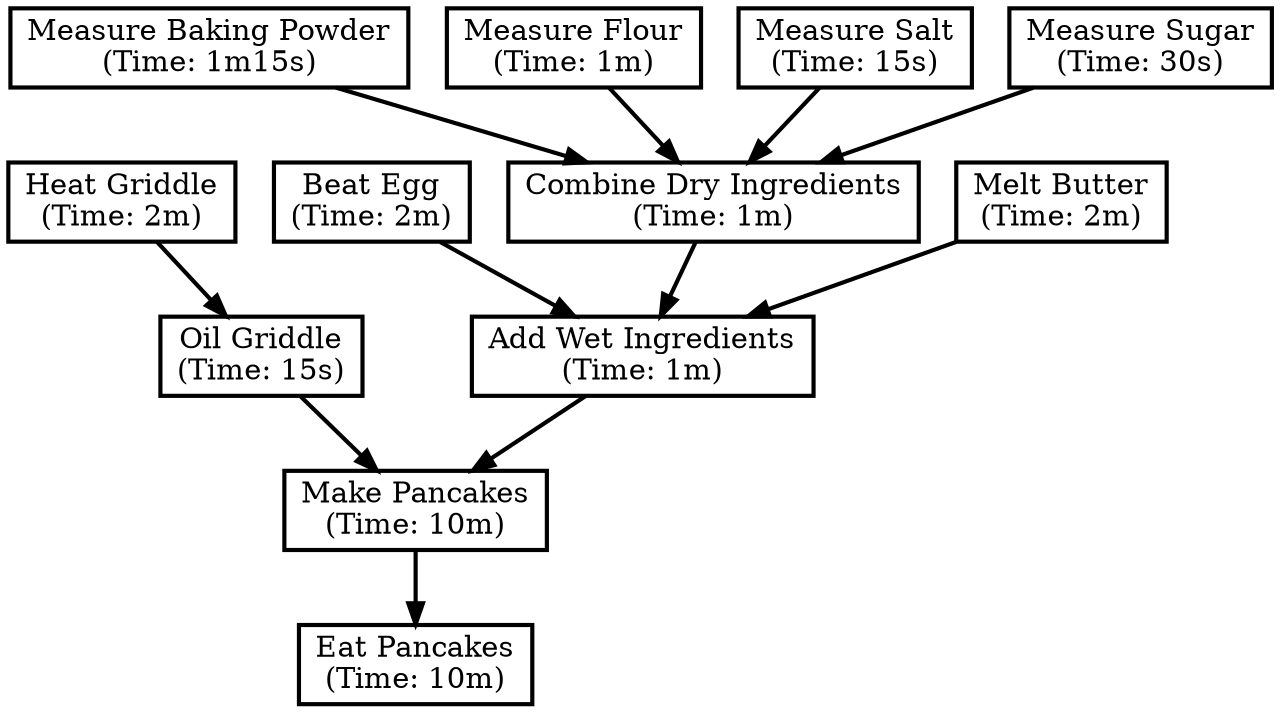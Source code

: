 digraph G { 
  0 [shape=box,penwidth=2,label="Add Wet Ingredients\n(Time: 1m)"];
  1 [shape=box,penwidth=2,label="Beat Egg\n(Time: 2m)"];
  2 [shape=box,penwidth=2,label="Combine Dry Ingredients\n(Time: 1m)"];
  3 [shape=box,penwidth=2,label="Eat Pancakes\n(Time: 10m)"];
  4 [shape=box,penwidth=2,label="Heat Griddle\n(Time: 2m)"];
  5 [shape=box,penwidth=2,label="Make Pancakes\n(Time: 10m)"];
  6 [shape=box,penwidth=2,label="Measure Baking Powder\n(Time: 1m15s)"];
  7 [shape=box,penwidth=2,label="Measure Flour\n(Time: 1m)"];
  8 [shape=box,penwidth=2,label="Measure Salt\n(Time: 15s)"];
  9 [shape=box,penwidth=2,label="Measure Sugar\n(Time: 30s)"];
  10 [shape=box,penwidth=2,label="Melt Butter\n(Time: 2m)"];
  11 [shape=box,penwidth=2,label="Oil Griddle\n(Time: 15s)"];
  1 -> 0 [style=bold]
  2 -> 0 [style=bold]
  10 -> 0 [style=bold]
  6 -> 2 [style=bold]
  7 -> 2 [style=bold]
  8 -> 2 [style=bold]
  9 -> 2 [style=bold]
  5 -> 3 [style=bold]
  0 -> 5 [style=bold]
  11 -> 5 [style=bold]
  4 -> 11 [style=bold]
}